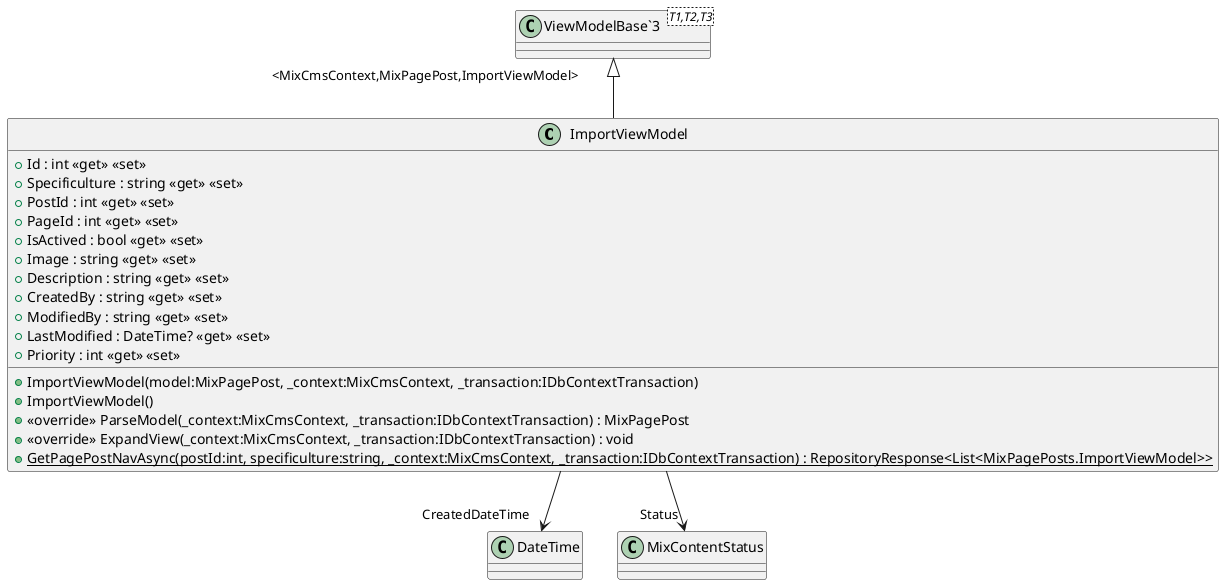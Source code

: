 @startuml
class ImportViewModel {
    + ImportViewModel(model:MixPagePost, _context:MixCmsContext, _transaction:IDbContextTransaction)
    + ImportViewModel()
    + Id : int <<get>> <<set>>
    + Specificulture : string <<get>> <<set>>
    + PostId : int <<get>> <<set>>
    + PageId : int <<get>> <<set>>
    + IsActived : bool <<get>> <<set>>
    + Image : string <<get>> <<set>>
    + Description : string <<get>> <<set>>
    + CreatedBy : string <<get>> <<set>>
    + ModifiedBy : string <<get>> <<set>>
    + LastModified : DateTime? <<get>> <<set>>
    + Priority : int <<get>> <<set>>
    + <<override>> ParseModel(_context:MixCmsContext, _transaction:IDbContextTransaction) : MixPagePost
    + <<override>> ExpandView(_context:MixCmsContext, _transaction:IDbContextTransaction) : void
    + {static} GetPagePostNavAsync(postId:int, specificulture:string, _context:MixCmsContext, _transaction:IDbContextTransaction) : RepositoryResponse<List<MixPagePosts.ImportViewModel>>
}
class "ViewModelBase`3"<T1,T2,T3> {
}
"ViewModelBase`3" "<MixCmsContext,MixPagePost,ImportViewModel>" <|-- ImportViewModel
ImportViewModel --> "CreatedDateTime" DateTime
ImportViewModel --> "Status" MixContentStatus
@enduml
